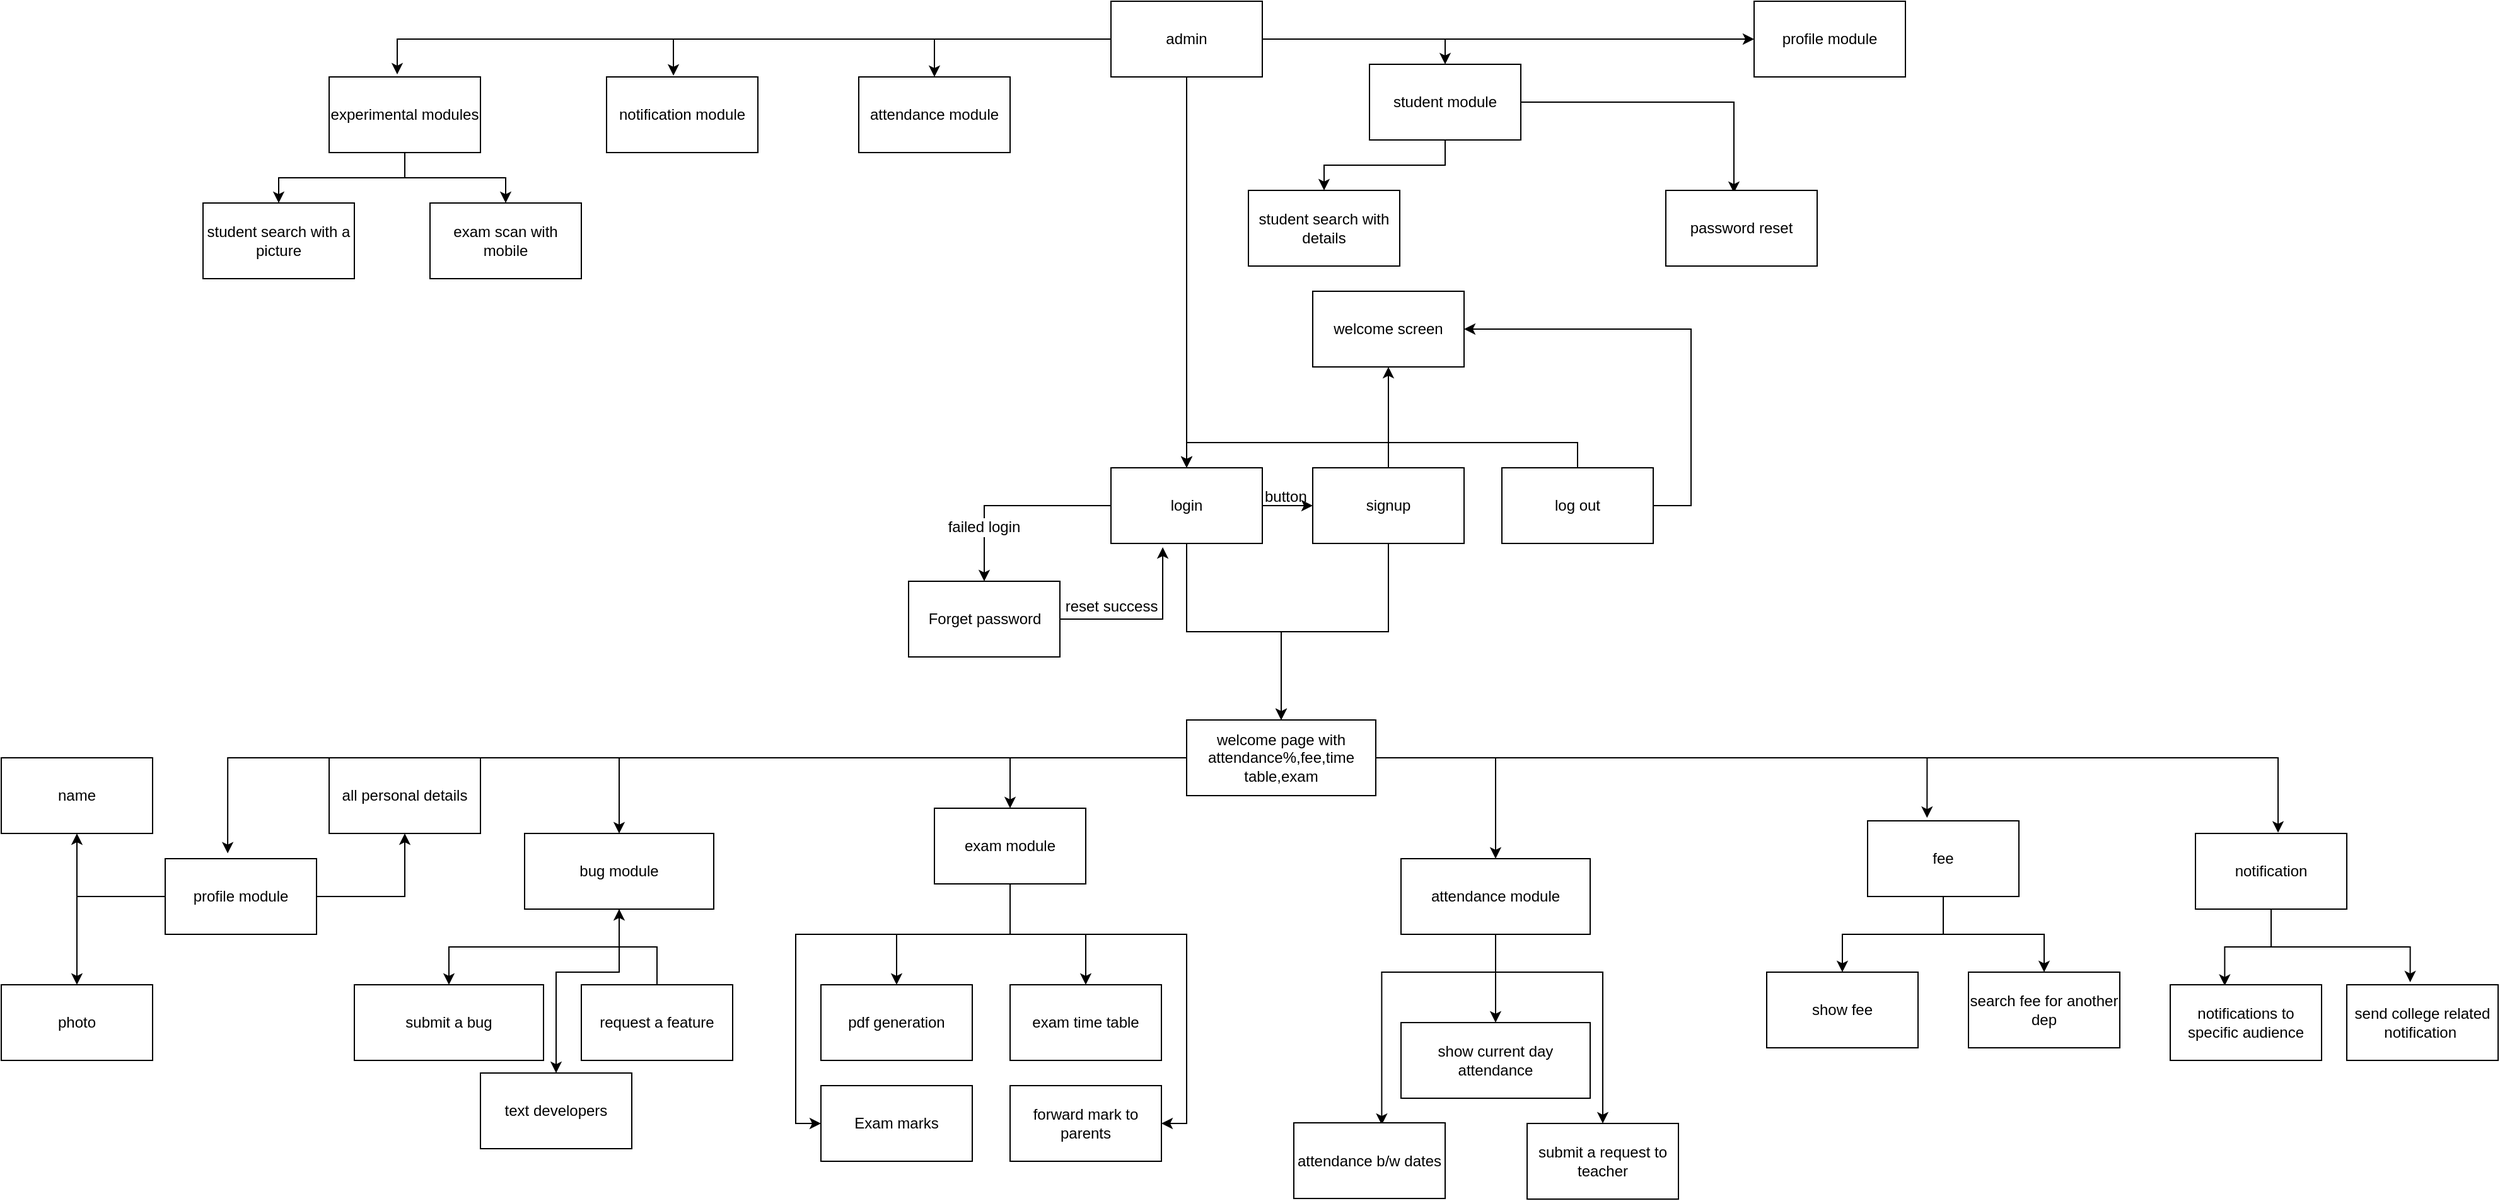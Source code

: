 <mxfile version="12.1.0" type="github" pages="1"><diagram id="XsYMoXDEissvmg9fgZtv" name="Page-1"><mxGraphModel dx="2867" dy="2136" grid="1" gridSize="10" guides="1" tooltips="1" connect="1" arrows="1" fold="1" page="1" pageScale="1" pageWidth="850" pageHeight="1100" math="0" shadow="0"><root><mxCell id="0"/><mxCell id="1" parent="0"/><mxCell id="U1-epk3t8P4ibe0VvNz2-15" value="" style="edgeStyle=orthogonalEdgeStyle;rounded=0;orthogonalLoop=1;jettySize=auto;html=1;" parent="1" source="U1-epk3t8P4ibe0VvNz2-1" target="U1-epk3t8P4ibe0VvNz2-14" edge="1"><mxGeometry relative="1" as="geometry"/></mxCell><mxCell id="U1-epk3t8P4ibe0VvNz2-16" value="&lt;div&gt;failed login&lt;/div&gt;" style="text;html=1;resizable=0;points=[];align=center;verticalAlign=middle;labelBackgroundColor=#ffffff;" parent="U1-epk3t8P4ibe0VvNz2-15" vertex="1" connectable="0"><mxGeometry x="0.254" y="17" relative="1" as="geometry"><mxPoint x="-18" y="17" as="offset"/></mxGeometry></mxCell><mxCell id="U1-epk3t8P4ibe0VvNz2-21" value="" style="edgeStyle=orthogonalEdgeStyle;rounded=0;orthogonalLoop=1;jettySize=auto;html=1;entryX=0;entryY=0.5;entryDx=0;entryDy=0;" parent="1" source="U1-epk3t8P4ibe0VvNz2-1" target="U1-epk3t8P4ibe0VvNz2-5" edge="1"><mxGeometry x="0.341" y="10" relative="1" as="geometry"><mxPoint as="offset"/></mxGeometry></mxCell><mxCell id="8nToCMYCRCYe0_J0OQmI-9" style="edgeStyle=orthogonalEdgeStyle;rounded=0;orthogonalLoop=1;jettySize=auto;html=1;entryX=0.5;entryY=0;entryDx=0;entryDy=0;" edge="1" parent="1" source="U1-epk3t8P4ibe0VvNz2-1" target="U1-epk3t8P4ibe0VvNz2-2"><mxGeometry relative="1" as="geometry"/></mxCell><mxCell id="U1-epk3t8P4ibe0VvNz2-1" value="login" style="rounded=0;whiteSpace=wrap;html=1;" parent="1" vertex="1"><mxGeometry x="40" y="30" width="120" height="60" as="geometry"/></mxCell><mxCell id="U1-epk3t8P4ibe0VvNz2-17" style="edgeStyle=orthogonalEdgeStyle;rounded=0;orthogonalLoop=1;jettySize=auto;html=1;entryX=0.342;entryY=1.05;entryDx=0;entryDy=0;entryPerimeter=0;" parent="1" source="U1-epk3t8P4ibe0VvNz2-14" target="U1-epk3t8P4ibe0VvNz2-1" edge="1"><mxGeometry relative="1" as="geometry"/></mxCell><mxCell id="U1-epk3t8P4ibe0VvNz2-18" value="&lt;div&gt;reset success&lt;/div&gt;" style="text;html=1;resizable=0;points=[];align=center;verticalAlign=middle;labelBackgroundColor=#ffffff;" parent="U1-epk3t8P4ibe0VvNz2-17" vertex="1" connectable="0"><mxGeometry x="-0.517" y="-2" relative="1" as="geometry"><mxPoint x="7" y="-12.5" as="offset"/></mxGeometry></mxCell><mxCell id="U1-epk3t8P4ibe0VvNz2-14" value="Forget password" style="rounded=0;whiteSpace=wrap;html=1;" parent="1" vertex="1"><mxGeometry x="-120.5" y="120" width="120" height="60" as="geometry"/></mxCell><mxCell id="1_6uFWgwCHTL7-LoDcYR-2" value="" style="edgeStyle=orthogonalEdgeStyle;rounded=0;orthogonalLoop=1;jettySize=auto;html=1;" parent="1" source="U1-epk3t8P4ibe0VvNz2-5" target="1_6uFWgwCHTL7-LoDcYR-1" edge="1"><mxGeometry relative="1" as="geometry"/></mxCell><mxCell id="8nToCMYCRCYe0_J0OQmI-10" style="edgeStyle=orthogonalEdgeStyle;rounded=0;orthogonalLoop=1;jettySize=auto;html=1;entryX=0.5;entryY=0;entryDx=0;entryDy=0;" edge="1" parent="1" source="U1-epk3t8P4ibe0VvNz2-5" target="U1-epk3t8P4ibe0VvNz2-2"><mxGeometry relative="1" as="geometry"/></mxCell><mxCell id="U1-epk3t8P4ibe0VvNz2-5" value="signup" style="rounded=0;whiteSpace=wrap;html=1;" parent="1" vertex="1"><mxGeometry x="200" y="30" width="120" height="60" as="geometry"/></mxCell><mxCell id="1_6uFWgwCHTL7-LoDcYR-1" value="welcome screen" style="rounded=0;whiteSpace=wrap;html=1;" parent="1" vertex="1"><mxGeometry x="200" y="-110" width="120" height="60" as="geometry"/></mxCell><mxCell id="U1-epk3t8P4ibe0VvNz2-30" style="edgeStyle=orthogonalEdgeStyle;rounded=0;orthogonalLoop=1;jettySize=auto;html=1;" parent="1" source="U1-epk3t8P4ibe0VvNz2-2" target="U1-epk3t8P4ibe0VvNz2-29" edge="1"><mxGeometry relative="1" as="geometry"/></mxCell><mxCell id="U1-epk3t8P4ibe0VvNz2-32" value="" style="edgeStyle=orthogonalEdgeStyle;rounded=0;orthogonalLoop=1;jettySize=auto;html=1;" parent="1" source="U1-epk3t8P4ibe0VvNz2-2" target="U1-epk3t8P4ibe0VvNz2-31" edge="1"><mxGeometry relative="1" as="geometry"/></mxCell><mxCell id="U1-epk3t8P4ibe0VvNz2-37" style="edgeStyle=orthogonalEdgeStyle;rounded=0;orthogonalLoop=1;jettySize=auto;html=1;entryX=0.393;entryY=-0.039;entryDx=0;entryDy=0;entryPerimeter=0;" parent="1" source="U1-epk3t8P4ibe0VvNz2-2" target="U1-epk3t8P4ibe0VvNz2-34" edge="1"><mxGeometry relative="1" as="geometry"/></mxCell><mxCell id="U1-epk3t8P4ibe0VvNz2-38" style="edgeStyle=orthogonalEdgeStyle;rounded=0;orthogonalLoop=1;jettySize=auto;html=1;exitX=1;exitY=0.5;exitDx=0;exitDy=0;entryX=0.546;entryY=-0.011;entryDx=0;entryDy=0;entryPerimeter=0;" parent="1" source="U1-epk3t8P4ibe0VvNz2-2" target="U1-epk3t8P4ibe0VvNz2-36" edge="1"><mxGeometry relative="1" as="geometry"/></mxCell><mxCell id="1_6uFWgwCHTL7-LoDcYR-44" style="edgeStyle=orthogonalEdgeStyle;rounded=0;orthogonalLoop=1;jettySize=auto;html=1;entryX=0.413;entryY=-0.07;entryDx=0;entryDy=0;entryPerimeter=0;" parent="1" source="U1-epk3t8P4ibe0VvNz2-2" target="1_6uFWgwCHTL7-LoDcYR-43" edge="1"><mxGeometry relative="1" as="geometry"/></mxCell><mxCell id="1_6uFWgwCHTL7-LoDcYR-45" style="edgeStyle=orthogonalEdgeStyle;rounded=0;orthogonalLoop=1;jettySize=auto;html=1;" parent="1" source="U1-epk3t8P4ibe0VvNz2-2" target="U1-epk3t8P4ibe0VvNz2-27" edge="1"><mxGeometry relative="1" as="geometry"/></mxCell><mxCell id="U1-epk3t8P4ibe0VvNz2-2" value="&lt;div&gt;welcome page with attendance%,fee,time table,exam&lt;br&gt;&lt;/div&gt;" style="rounded=0;whiteSpace=wrap;html=1;" parent="1" vertex="1"><mxGeometry x="100" y="230" width="150" height="60" as="geometry"/></mxCell><mxCell id="1_6uFWgwCHTL7-LoDcYR-19" value="" style="edgeStyle=orthogonalEdgeStyle;rounded=0;orthogonalLoop=1;jettySize=auto;html=1;" parent="1" source="U1-epk3t8P4ibe0VvNz2-31" target="1_6uFWgwCHTL7-LoDcYR-16" edge="1"><mxGeometry relative="1" as="geometry"/></mxCell><mxCell id="1_6uFWgwCHTL7-LoDcYR-22" style="edgeStyle=orthogonalEdgeStyle;rounded=0;orthogonalLoop=1;jettySize=auto;html=1;entryX=0.581;entryY=0.027;entryDx=0;entryDy=0;entryPerimeter=0;" parent="1" source="U1-epk3t8P4ibe0VvNz2-31" target="1_6uFWgwCHTL7-LoDcYR-20" edge="1"><mxGeometry relative="1" as="geometry"><Array as="points"><mxPoint x="345" y="430"/><mxPoint x="255" y="430"/></Array></mxGeometry></mxCell><mxCell id="1_6uFWgwCHTL7-LoDcYR-23" style="edgeStyle=orthogonalEdgeStyle;rounded=0;orthogonalLoop=1;jettySize=auto;html=1;" parent="1" source="U1-epk3t8P4ibe0VvNz2-31" target="1_6uFWgwCHTL7-LoDcYR-21" edge="1"><mxGeometry relative="1" as="geometry"><Array as="points"><mxPoint x="345" y="430"/><mxPoint x="430" y="430"/></Array></mxGeometry></mxCell><mxCell id="U1-epk3t8P4ibe0VvNz2-31" value="&lt;div&gt;attendance module&lt;br&gt;&lt;/div&gt;" style="rounded=0;whiteSpace=wrap;html=1;" parent="1" vertex="1"><mxGeometry x="270" y="340" width="150" height="60" as="geometry"/></mxCell><mxCell id="1_6uFWgwCHTL7-LoDcYR-16" value="&lt;div&gt;show current day attendance&lt;/div&gt;" style="rounded=0;whiteSpace=wrap;html=1;" parent="1" vertex="1"><mxGeometry x="270" y="470" width="150" height="60" as="geometry"/></mxCell><mxCell id="1_6uFWgwCHTL7-LoDcYR-36" value="" style="edgeStyle=orthogonalEdgeStyle;rounded=0;orthogonalLoop=1;jettySize=auto;html=1;" parent="1" source="U1-epk3t8P4ibe0VvNz2-27" target="1_6uFWgwCHTL7-LoDcYR-35" edge="1"><mxGeometry relative="1" as="geometry"/></mxCell><mxCell id="1_6uFWgwCHTL7-LoDcYR-42" style="edgeStyle=orthogonalEdgeStyle;rounded=0;orthogonalLoop=1;jettySize=auto;html=1;entryX=0.5;entryY=0;entryDx=0;entryDy=0;" parent="1" source="U1-epk3t8P4ibe0VvNz2-27" target="1_6uFWgwCHTL7-LoDcYR-39" edge="1"><mxGeometry relative="1" as="geometry"><Array as="points"><mxPoint x="-350" y="430"/><mxPoint x="-400" y="430"/></Array></mxGeometry></mxCell><mxCell id="U1-epk3t8P4ibe0VvNz2-27" value="&lt;div&gt;bug module&lt;br&gt;&lt;/div&gt;" style="rounded=0;whiteSpace=wrap;html=1;" parent="1" vertex="1"><mxGeometry x="-425" y="320" width="150" height="60" as="geometry"/></mxCell><mxCell id="1_6uFWgwCHTL7-LoDcYR-35" value="submit a bug" style="rounded=0;whiteSpace=wrap;html=1;" parent="1" vertex="1"><mxGeometry x="-560" y="440" width="150" height="60" as="geometry"/></mxCell><mxCell id="U1-epk3t8P4ibe0VvNz2-20" style="edgeStyle=orthogonalEdgeStyle;rounded=0;orthogonalLoop=1;jettySize=auto;html=1;exitX=0.5;exitY=0;exitDx=0;exitDy=0;entryX=0.5;entryY=0;entryDx=0;entryDy=0;" parent="1" source="U1-epk3t8P4ibe0VvNz2-19" target="U1-epk3t8P4ibe0VvNz2-1" edge="1"><mxGeometry relative="1" as="geometry"/></mxCell><mxCell id="1_6uFWgwCHTL7-LoDcYR-3" style="edgeStyle=orthogonalEdgeStyle;rounded=0;orthogonalLoop=1;jettySize=auto;html=1;entryX=1;entryY=0.5;entryDx=0;entryDy=0;" parent="1" source="U1-epk3t8P4ibe0VvNz2-19" target="1_6uFWgwCHTL7-LoDcYR-1" edge="1"><mxGeometry relative="1" as="geometry"><Array as="points"><mxPoint x="500" y="60"/><mxPoint x="500" y="-80"/></Array></mxGeometry></mxCell><mxCell id="U1-epk3t8P4ibe0VvNz2-19" value="log out" style="rounded=0;whiteSpace=wrap;html=1;" parent="1" vertex="1"><mxGeometry x="350" y="30" width="120" height="60" as="geometry"/></mxCell><mxCell id="U1-epk3t8P4ibe0VvNz2-22" value="button" style="text;html=1;resizable=0;points=[];autosize=1;align=left;verticalAlign=top;spacingTop=-4;" parent="1" vertex="1"><mxGeometry x="160" y="43" width="50" height="20" as="geometry"/></mxCell><mxCell id="U1-epk3t8P4ibe0VvNz2-40" value="" style="edgeStyle=orthogonalEdgeStyle;rounded=0;orthogonalLoop=1;jettySize=auto;html=1;" parent="1" source="U1-epk3t8P4ibe0VvNz2-29" target="U1-epk3t8P4ibe0VvNz2-39" edge="1"><mxGeometry relative="1" as="geometry"/></mxCell><mxCell id="U1-epk3t8P4ibe0VvNz2-41" style="edgeStyle=orthogonalEdgeStyle;rounded=0;orthogonalLoop=1;jettySize=auto;html=1;entryX=0.5;entryY=0;entryDx=0;entryDy=0;" parent="1" source="U1-epk3t8P4ibe0VvNz2-29" target="U1-epk3t8P4ibe0VvNz2-42" edge="1"><mxGeometry relative="1" as="geometry"><mxPoint x="20.0" y="430" as="targetPoint"/></mxGeometry></mxCell><mxCell id="1_6uFWgwCHTL7-LoDcYR-5" style="edgeStyle=orthogonalEdgeStyle;rounded=0;orthogonalLoop=1;jettySize=auto;html=1;" parent="1" source="U1-epk3t8P4ibe0VvNz2-29" target="U1-epk3t8P4ibe0VvNz2-43" edge="1"><mxGeometry relative="1" as="geometry"><Array as="points"><mxPoint x="-40" y="400"/><mxPoint x="-210" y="400"/><mxPoint x="-210" y="550"/></Array></mxGeometry></mxCell><mxCell id="1_6uFWgwCHTL7-LoDcYR-15" style="edgeStyle=orthogonalEdgeStyle;rounded=0;orthogonalLoop=1;jettySize=auto;html=1;" parent="1" source="U1-epk3t8P4ibe0VvNz2-29" target="1_6uFWgwCHTL7-LoDcYR-14" edge="1"><mxGeometry relative="1" as="geometry"><Array as="points"><mxPoint x="-40" y="400"/><mxPoint x="100" y="400"/><mxPoint x="100" y="550"/></Array></mxGeometry></mxCell><mxCell id="U1-epk3t8P4ibe0VvNz2-29" value="exam module" style="rounded=0;whiteSpace=wrap;html=1;" parent="1" vertex="1"><mxGeometry x="-100" y="300" width="120" height="60" as="geometry"/></mxCell><mxCell id="U1-epk3t8P4ibe0VvNz2-39" value="pdf generation" style="rounded=0;whiteSpace=wrap;html=1;" parent="1" vertex="1"><mxGeometry x="-190" y="440" width="120" height="60" as="geometry"/></mxCell><mxCell id="1_6uFWgwCHTL7-LoDcYR-25" value="" style="edgeStyle=orthogonalEdgeStyle;rounded=0;orthogonalLoop=1;jettySize=auto;html=1;" parent="1" source="U1-epk3t8P4ibe0VvNz2-34" target="1_6uFWgwCHTL7-LoDcYR-24" edge="1"><mxGeometry relative="1" as="geometry"/></mxCell><mxCell id="1_6uFWgwCHTL7-LoDcYR-28" style="edgeStyle=orthogonalEdgeStyle;rounded=0;orthogonalLoop=1;jettySize=auto;html=1;" parent="1" source="U1-epk3t8P4ibe0VvNz2-34" target="1_6uFWgwCHTL7-LoDcYR-27" edge="1"><mxGeometry relative="1" as="geometry"/></mxCell><mxCell id="U1-epk3t8P4ibe0VvNz2-34" value="fee" style="rounded=0;whiteSpace=wrap;html=1;" parent="1" vertex="1"><mxGeometry x="640" y="310" width="120" height="60" as="geometry"/></mxCell><mxCell id="1_6uFWgwCHTL7-LoDcYR-24" value="show fee" style="rounded=0;whiteSpace=wrap;html=1;" parent="1" vertex="1"><mxGeometry x="560" y="430" width="120" height="60" as="geometry"/></mxCell><mxCell id="1_6uFWgwCHTL7-LoDcYR-33" style="edgeStyle=orthogonalEdgeStyle;rounded=0;orthogonalLoop=1;jettySize=auto;html=1;entryX=0.36;entryY=0.013;entryDx=0;entryDy=0;entryPerimeter=0;" parent="1" source="U1-epk3t8P4ibe0VvNz2-36" target="1_6uFWgwCHTL7-LoDcYR-32" edge="1"><mxGeometry relative="1" as="geometry"/></mxCell><mxCell id="1_6uFWgwCHTL7-LoDcYR-34" style="edgeStyle=orthogonalEdgeStyle;rounded=0;orthogonalLoop=1;jettySize=auto;html=1;entryX=0.419;entryY=-0.033;entryDx=0;entryDy=0;entryPerimeter=0;" parent="1" source="U1-epk3t8P4ibe0VvNz2-36" target="1_6uFWgwCHTL7-LoDcYR-31" edge="1"><mxGeometry relative="1" as="geometry"/></mxCell><mxCell id="U1-epk3t8P4ibe0VvNz2-36" value="notification" style="rounded=0;whiteSpace=wrap;html=1;" parent="1" vertex="1"><mxGeometry x="900" y="320" width="120" height="60" as="geometry"/></mxCell><mxCell id="U1-epk3t8P4ibe0VvNz2-42" value="exam time table" style="rounded=0;whiteSpace=wrap;html=1;" parent="1" vertex="1"><mxGeometry x="-40" y="440" width="120" height="60" as="geometry"/></mxCell><mxCell id="U1-epk3t8P4ibe0VvNz2-43" value="Exam marks" style="rounded=0;whiteSpace=wrap;html=1;" parent="1" vertex="1"><mxGeometry x="-190" y="520" width="120" height="60" as="geometry"/></mxCell><mxCell id="1_6uFWgwCHTL7-LoDcYR-14" value="forward mark to parents" style="rounded=0;whiteSpace=wrap;html=1;" parent="1" vertex="1"><mxGeometry x="-40" y="520" width="120" height="60" as="geometry"/></mxCell><mxCell id="1_6uFWgwCHTL7-LoDcYR-20" value="attendance b/w dates" style="rounded=0;whiteSpace=wrap;html=1;" parent="1" vertex="1"><mxGeometry x="185" y="549.5" width="120" height="60" as="geometry"/></mxCell><mxCell id="1_6uFWgwCHTL7-LoDcYR-21" value="submit a request to teacher" style="rounded=0;whiteSpace=wrap;html=1;" parent="1" vertex="1"><mxGeometry x="370" y="550" width="120" height="60" as="geometry"/></mxCell><mxCell id="1_6uFWgwCHTL7-LoDcYR-27" value="search fee for another dep" style="rounded=0;whiteSpace=wrap;html=1;" parent="1" vertex="1"><mxGeometry x="720" y="430" width="120" height="60" as="geometry"/></mxCell><mxCell id="1_6uFWgwCHTL7-LoDcYR-31" value="send college related notification&amp;nbsp; " style="rounded=0;whiteSpace=wrap;html=1;" parent="1" vertex="1"><mxGeometry x="1020" y="440" width="120" height="60" as="geometry"/></mxCell><mxCell id="1_6uFWgwCHTL7-LoDcYR-32" value="notifications to specific audience" style="rounded=0;whiteSpace=wrap;html=1;" parent="1" vertex="1"><mxGeometry x="880" y="440" width="120" height="60" as="geometry"/></mxCell><mxCell id="1_6uFWgwCHTL7-LoDcYR-38" value="" style="edgeStyle=orthogonalEdgeStyle;rounded=0;orthogonalLoop=1;jettySize=auto;html=1;" parent="1" source="1_6uFWgwCHTL7-LoDcYR-37" target="U1-epk3t8P4ibe0VvNz2-27" edge="1"><mxGeometry relative="1" as="geometry"/></mxCell><mxCell id="1_6uFWgwCHTL7-LoDcYR-37" value="request a feature" style="rounded=0;whiteSpace=wrap;html=1;" parent="1" vertex="1"><mxGeometry x="-380" y="440" width="120" height="60" as="geometry"/></mxCell><mxCell id="1_6uFWgwCHTL7-LoDcYR-39" value="text developers" style="rounded=0;whiteSpace=wrap;html=1;" parent="1" vertex="1"><mxGeometry x="-460" y="510" width="120" height="60" as="geometry"/></mxCell><mxCell id="8nToCMYCRCYe0_J0OQmI-1" style="edgeStyle=orthogonalEdgeStyle;rounded=0;orthogonalLoop=1;jettySize=auto;html=1;entryX=0.5;entryY=0;entryDx=0;entryDy=0;" edge="1" parent="1" source="1_6uFWgwCHTL7-LoDcYR-43" target="8nToCMYCRCYe0_J0OQmI-2"><mxGeometry relative="1" as="geometry"><mxPoint x="-710" y="440" as="targetPoint"/></mxGeometry></mxCell><mxCell id="8nToCMYCRCYe0_J0OQmI-4" value="" style="edgeStyle=orthogonalEdgeStyle;rounded=0;orthogonalLoop=1;jettySize=auto;html=1;" edge="1" parent="1" source="1_6uFWgwCHTL7-LoDcYR-43" target="8nToCMYCRCYe0_J0OQmI-3"><mxGeometry relative="1" as="geometry"/></mxCell><mxCell id="8nToCMYCRCYe0_J0OQmI-6" value="" style="edgeStyle=orthogonalEdgeStyle;rounded=0;orthogonalLoop=1;jettySize=auto;html=1;" edge="1" parent="1" source="1_6uFWgwCHTL7-LoDcYR-43" target="8nToCMYCRCYe0_J0OQmI-5"><mxGeometry relative="1" as="geometry"/></mxCell><mxCell id="1_6uFWgwCHTL7-LoDcYR-43" value="profile module" style="rounded=0;whiteSpace=wrap;html=1;" parent="1" vertex="1"><mxGeometry x="-710" y="340" width="120" height="60" as="geometry"/></mxCell><mxCell id="8nToCMYCRCYe0_J0OQmI-5" value="all personal details" style="rounded=0;whiteSpace=wrap;html=1;" vertex="1" parent="1"><mxGeometry x="-580" y="260" width="120" height="60" as="geometry"/></mxCell><mxCell id="8nToCMYCRCYe0_J0OQmI-3" value="name" style="rounded=0;whiteSpace=wrap;html=1;" vertex="1" parent="1"><mxGeometry x="-840" y="260" width="120" height="60" as="geometry"/></mxCell><mxCell id="8nToCMYCRCYe0_J0OQmI-2" value="photo" style="rounded=0;whiteSpace=wrap;html=1;" vertex="1" parent="1"><mxGeometry x="-840" y="440" width="120" height="60" as="geometry"/></mxCell><mxCell id="8nToCMYCRCYe0_J0OQmI-17" style="edgeStyle=orthogonalEdgeStyle;rounded=0;orthogonalLoop=1;jettySize=auto;html=1;entryX=0.442;entryY=-0.017;entryDx=0;entryDy=0;entryPerimeter=0;" edge="1" parent="1" source="8nToCMYCRCYe0_J0OQmI-11" target="8nToCMYCRCYe0_J0OQmI-15"><mxGeometry relative="1" as="geometry"/></mxCell><mxCell id="8nToCMYCRCYe0_J0OQmI-18" style="edgeStyle=orthogonalEdgeStyle;rounded=0;orthogonalLoop=1;jettySize=auto;html=1;" edge="1" parent="1" source="8nToCMYCRCYe0_J0OQmI-11" target="U1-epk3t8P4ibe0VvNz2-1"><mxGeometry relative="1" as="geometry"/></mxCell><mxCell id="8nToCMYCRCYe0_J0OQmI-31" style="edgeStyle=orthogonalEdgeStyle;rounded=0;orthogonalLoop=1;jettySize=auto;html=1;entryX=0.5;entryY=0;entryDx=0;entryDy=0;" edge="1" parent="1" source="8nToCMYCRCYe0_J0OQmI-11" target="8nToCMYCRCYe0_J0OQmI-30"><mxGeometry relative="1" as="geometry"/></mxCell><mxCell id="8nToCMYCRCYe0_J0OQmI-32" style="edgeStyle=orthogonalEdgeStyle;rounded=0;orthogonalLoop=1;jettySize=auto;html=1;entryX=0.5;entryY=0;entryDx=0;entryDy=0;" edge="1" parent="1" source="8nToCMYCRCYe0_J0OQmI-11" target="8nToCMYCRCYe0_J0OQmI-20"><mxGeometry relative="1" as="geometry"/></mxCell><mxCell id="8nToCMYCRCYe0_J0OQmI-37" style="edgeStyle=orthogonalEdgeStyle;rounded=0;orthogonalLoop=1;jettySize=auto;html=1;entryX=0.45;entryY=-0.033;entryDx=0;entryDy=0;entryPerimeter=0;" edge="1" parent="1" source="8nToCMYCRCYe0_J0OQmI-11" target="8nToCMYCRCYe0_J0OQmI-36"><mxGeometry relative="1" as="geometry"><mxPoint x="-540" y="-310" as="targetPoint"/><Array as="points"><mxPoint x="-526" y="-310"/></Array></mxGeometry></mxCell><mxCell id="8nToCMYCRCYe0_J0OQmI-43" value="" style="edgeStyle=orthogonalEdgeStyle;rounded=0;orthogonalLoop=1;jettySize=auto;html=1;" edge="1" parent="1" source="8nToCMYCRCYe0_J0OQmI-11" target="8nToCMYCRCYe0_J0OQmI-42"><mxGeometry relative="1" as="geometry"/></mxCell><mxCell id="8nToCMYCRCYe0_J0OQmI-11" value="admin" style="rounded=0;whiteSpace=wrap;html=1;" vertex="1" parent="1"><mxGeometry x="40" y="-340" width="120" height="60" as="geometry"/></mxCell><mxCell id="8nToCMYCRCYe0_J0OQmI-42" value="profile module" style="rounded=0;whiteSpace=wrap;html=1;" vertex="1" parent="1"><mxGeometry x="550" y="-340" width="120" height="60" as="geometry"/></mxCell><mxCell id="8nToCMYCRCYe0_J0OQmI-24" value="" style="edgeStyle=orthogonalEdgeStyle;rounded=0;orthogonalLoop=1;jettySize=auto;html=1;" edge="1" parent="1" source="8nToCMYCRCYe0_J0OQmI-20" target="8nToCMYCRCYe0_J0OQmI-23"><mxGeometry relative="1" as="geometry"/></mxCell><mxCell id="8nToCMYCRCYe0_J0OQmI-34" style="edgeStyle=orthogonalEdgeStyle;rounded=0;orthogonalLoop=1;jettySize=auto;html=1;entryX=0.45;entryY=0.033;entryDx=0;entryDy=0;entryPerimeter=0;" edge="1" parent="1" source="8nToCMYCRCYe0_J0OQmI-20" target="8nToCMYCRCYe0_J0OQmI-35"><mxGeometry relative="1" as="geometry"><mxPoint x="530" y="-190" as="targetPoint"/></mxGeometry></mxCell><mxCell id="8nToCMYCRCYe0_J0OQmI-20" value="student module" style="rounded=0;whiteSpace=wrap;html=1;" vertex="1" parent="1"><mxGeometry x="245" y="-290" width="120" height="60" as="geometry"/></mxCell><mxCell id="8nToCMYCRCYe0_J0OQmI-23" value="student search with details" style="rounded=0;whiteSpace=wrap;html=1;" vertex="1" parent="1"><mxGeometry x="149" y="-190" width="120" height="60" as="geometry"/></mxCell><mxCell id="8nToCMYCRCYe0_J0OQmI-15" value="notification module" style="rounded=0;whiteSpace=wrap;html=1;" vertex="1" parent="1"><mxGeometry x="-360" y="-280" width="120" height="60" as="geometry"/></mxCell><mxCell id="8nToCMYCRCYe0_J0OQmI-30" value="attendance module" style="rounded=0;whiteSpace=wrap;html=1;" vertex="1" parent="1"><mxGeometry x="-160" y="-280" width="120" height="60" as="geometry"/></mxCell><mxCell id="8nToCMYCRCYe0_J0OQmI-35" value="password reset" style="rounded=0;whiteSpace=wrap;html=1;" vertex="1" parent="1"><mxGeometry x="480" y="-190" width="120" height="60" as="geometry"/></mxCell><mxCell id="8nToCMYCRCYe0_J0OQmI-39" style="edgeStyle=orthogonalEdgeStyle;rounded=0;orthogonalLoop=1;jettySize=auto;html=1;entryX=0.5;entryY=0;entryDx=0;entryDy=0;" edge="1" parent="1" source="8nToCMYCRCYe0_J0OQmI-36" target="8nToCMYCRCYe0_J0OQmI-38"><mxGeometry relative="1" as="geometry"/></mxCell><mxCell id="8nToCMYCRCYe0_J0OQmI-41" value="" style="edgeStyle=orthogonalEdgeStyle;rounded=0;orthogonalLoop=1;jettySize=auto;html=1;" edge="1" parent="1" source="8nToCMYCRCYe0_J0OQmI-36" target="8nToCMYCRCYe0_J0OQmI-40"><mxGeometry relative="1" as="geometry"/></mxCell><mxCell id="8nToCMYCRCYe0_J0OQmI-36" value="experimental modules" style="rounded=0;whiteSpace=wrap;html=1;" vertex="1" parent="1"><mxGeometry x="-580" y="-280" width="120" height="60" as="geometry"/></mxCell><mxCell id="8nToCMYCRCYe0_J0OQmI-40" value="exam scan with mobile" style="rounded=0;whiteSpace=wrap;html=1;" vertex="1" parent="1"><mxGeometry x="-500" y="-180" width="120" height="60" as="geometry"/></mxCell><mxCell id="8nToCMYCRCYe0_J0OQmI-38" value="student search with a picture" style="rounded=0;whiteSpace=wrap;html=1;" vertex="1" parent="1"><mxGeometry x="-680" y="-180" width="120" height="60" as="geometry"/></mxCell></root></mxGraphModel></diagram></mxfile>